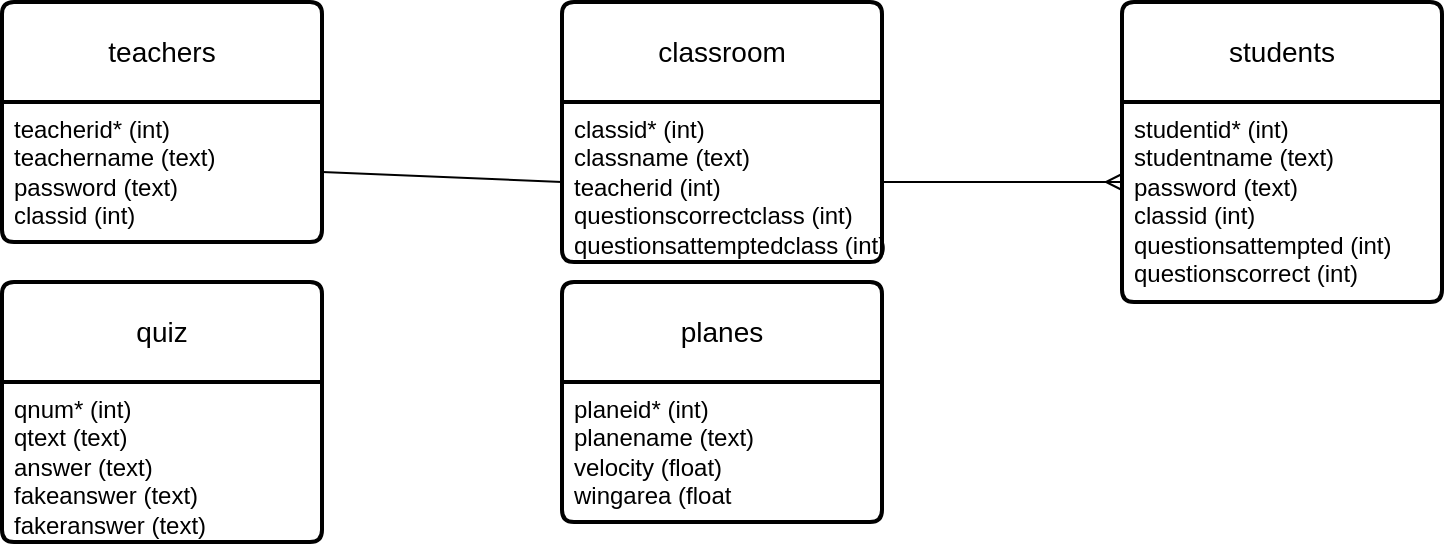 <mxfile version="21.1.8" type="device">
  <diagram id="lXkWkiwBOM39oJB-A_eM" name="Page-1">
    <mxGraphModel dx="1617" dy="788" grid="1" gridSize="10" guides="1" tooltips="1" connect="1" arrows="1" fold="1" page="1" pageScale="1" pageWidth="850" pageHeight="1100" math="0" shadow="0">
      <root>
        <mxCell id="0" />
        <mxCell id="1" parent="0" />
        <mxCell id="VBfZ1wtwEtbXro1siHnM-1" value="classroom" style="swimlane;childLayout=stackLayout;horizontal=1;startSize=50;horizontalStack=0;rounded=1;fontSize=14;fontStyle=0;strokeWidth=2;resizeParent=0;resizeLast=1;shadow=0;dashed=0;align=center;arcSize=4;whiteSpace=wrap;html=1;" parent="1" vertex="1">
          <mxGeometry x="390" y="60" width="160" height="130" as="geometry" />
        </mxCell>
        <mxCell id="VBfZ1wtwEtbXro1siHnM-2" value="classid* (int)&lt;br&gt;classname (text)&lt;br&gt;teacherid (int)&lt;br&gt;questionscorrectclass (int)&lt;br&gt;questionsattemptedclass (int)" style="align=left;strokeColor=none;fillColor=none;spacingLeft=4;fontSize=12;verticalAlign=top;resizable=0;rotatable=0;part=1;html=1;" parent="VBfZ1wtwEtbXro1siHnM-1" vertex="1">
          <mxGeometry y="50" width="160" height="80" as="geometry" />
        </mxCell>
        <mxCell id="VBfZ1wtwEtbXro1siHnM-3" value="students" style="swimlane;childLayout=stackLayout;horizontal=1;startSize=50;horizontalStack=0;rounded=1;fontSize=14;fontStyle=0;strokeWidth=2;resizeParent=0;resizeLast=1;shadow=0;dashed=0;align=center;arcSize=4;whiteSpace=wrap;html=1;" parent="1" vertex="1">
          <mxGeometry x="670" y="60" width="160" height="150" as="geometry" />
        </mxCell>
        <mxCell id="VBfZ1wtwEtbXro1siHnM-4" value="studentid* (int)&lt;br&gt;studentname (text)&lt;br&gt;password (text)&lt;br&gt;classid (int)&lt;br&gt;questionsattempted (int)&lt;br&gt;questionscorrect (int)" style="align=left;strokeColor=none;fillColor=none;spacingLeft=4;fontSize=12;verticalAlign=top;resizable=0;rotatable=0;part=1;html=1;" parent="VBfZ1wtwEtbXro1siHnM-3" vertex="1">
          <mxGeometry y="50" width="160" height="100" as="geometry" />
        </mxCell>
        <mxCell id="VBfZ1wtwEtbXro1siHnM-7" value="teachers" style="swimlane;childLayout=stackLayout;horizontal=1;startSize=50;horizontalStack=0;rounded=1;fontSize=14;fontStyle=0;strokeWidth=2;resizeParent=0;resizeLast=1;shadow=0;dashed=0;align=center;arcSize=4;whiteSpace=wrap;html=1;" parent="1" vertex="1">
          <mxGeometry x="110" y="60" width="160" height="120" as="geometry" />
        </mxCell>
        <mxCell id="VBfZ1wtwEtbXro1siHnM-8" value="teacherid* (int)&lt;br&gt;teachername (text)&lt;br&gt;password (text)&lt;br&gt;classid (int)" style="align=left;strokeColor=none;fillColor=none;spacingLeft=4;fontSize=12;verticalAlign=top;resizable=0;rotatable=0;part=1;html=1;" parent="VBfZ1wtwEtbXro1siHnM-7" vertex="1">
          <mxGeometry y="50" width="160" height="70" as="geometry" />
        </mxCell>
        <mxCell id="VBfZ1wtwEtbXro1siHnM-9" value="quiz" style="swimlane;childLayout=stackLayout;horizontal=1;startSize=50;horizontalStack=0;rounded=1;fontSize=14;fontStyle=0;strokeWidth=2;resizeParent=0;resizeLast=1;shadow=0;dashed=0;align=center;arcSize=4;whiteSpace=wrap;html=1;" parent="1" vertex="1">
          <mxGeometry x="110" y="200" width="160" height="130" as="geometry" />
        </mxCell>
        <mxCell id="VBfZ1wtwEtbXro1siHnM-10" value="qnum* (int)&lt;br&gt;qtext (text)&lt;br&gt;answer (text)&lt;br&gt;fakeanswer (text)&lt;br&gt;fakeranswer (text)" style="align=left;strokeColor=none;fillColor=none;spacingLeft=4;fontSize=12;verticalAlign=top;resizable=0;rotatable=0;part=1;html=1;" parent="VBfZ1wtwEtbXro1siHnM-9" vertex="1">
          <mxGeometry y="50" width="160" height="80" as="geometry" />
        </mxCell>
        <mxCell id="VBfZ1wtwEtbXro1siHnM-11" value="planes" style="swimlane;childLayout=stackLayout;horizontal=1;startSize=50;horizontalStack=0;rounded=1;fontSize=14;fontStyle=0;strokeWidth=2;resizeParent=0;resizeLast=1;shadow=0;dashed=0;align=center;arcSize=4;whiteSpace=wrap;html=1;" parent="1" vertex="1">
          <mxGeometry x="390" y="200" width="160" height="120" as="geometry" />
        </mxCell>
        <mxCell id="VBfZ1wtwEtbXro1siHnM-12" value="planeid* (int)&lt;br&gt;planename (text)&lt;br&gt;velocity (float)&lt;br&gt;wingarea (float" style="align=left;strokeColor=none;fillColor=none;spacingLeft=4;fontSize=12;verticalAlign=top;resizable=0;rotatable=0;part=1;html=1;" parent="VBfZ1wtwEtbXro1siHnM-11" vertex="1">
          <mxGeometry y="50" width="160" height="70" as="geometry" />
        </mxCell>
        <mxCell id="VBfZ1wtwEtbXro1siHnM-14" value="" style="edgeStyle=entityRelationEdgeStyle;fontSize=12;html=1;endArrow=ERmany;rounded=0;exitX=1;exitY=0.5;exitDx=0;exitDy=0;entryX=0;entryY=0.4;entryDx=0;entryDy=0;entryPerimeter=0;" parent="1" source="VBfZ1wtwEtbXro1siHnM-2" target="VBfZ1wtwEtbXro1siHnM-4" edge="1">
          <mxGeometry width="100" height="100" relative="1" as="geometry">
            <mxPoint x="490" y="210" as="sourcePoint" />
            <mxPoint x="590" y="110" as="targetPoint" />
          </mxGeometry>
        </mxCell>
        <mxCell id="R3OsfLQoNIgdprERIHW9-2" value="" style="endArrow=none;html=1;rounded=0;exitX=1;exitY=0.5;exitDx=0;exitDy=0;entryX=0;entryY=0.5;entryDx=0;entryDy=0;" edge="1" parent="1" source="VBfZ1wtwEtbXro1siHnM-8" target="VBfZ1wtwEtbXro1siHnM-2">
          <mxGeometry width="50" height="50" relative="1" as="geometry">
            <mxPoint x="400" y="400" as="sourcePoint" />
            <mxPoint x="450" y="350" as="targetPoint" />
          </mxGeometry>
        </mxCell>
      </root>
    </mxGraphModel>
  </diagram>
</mxfile>
